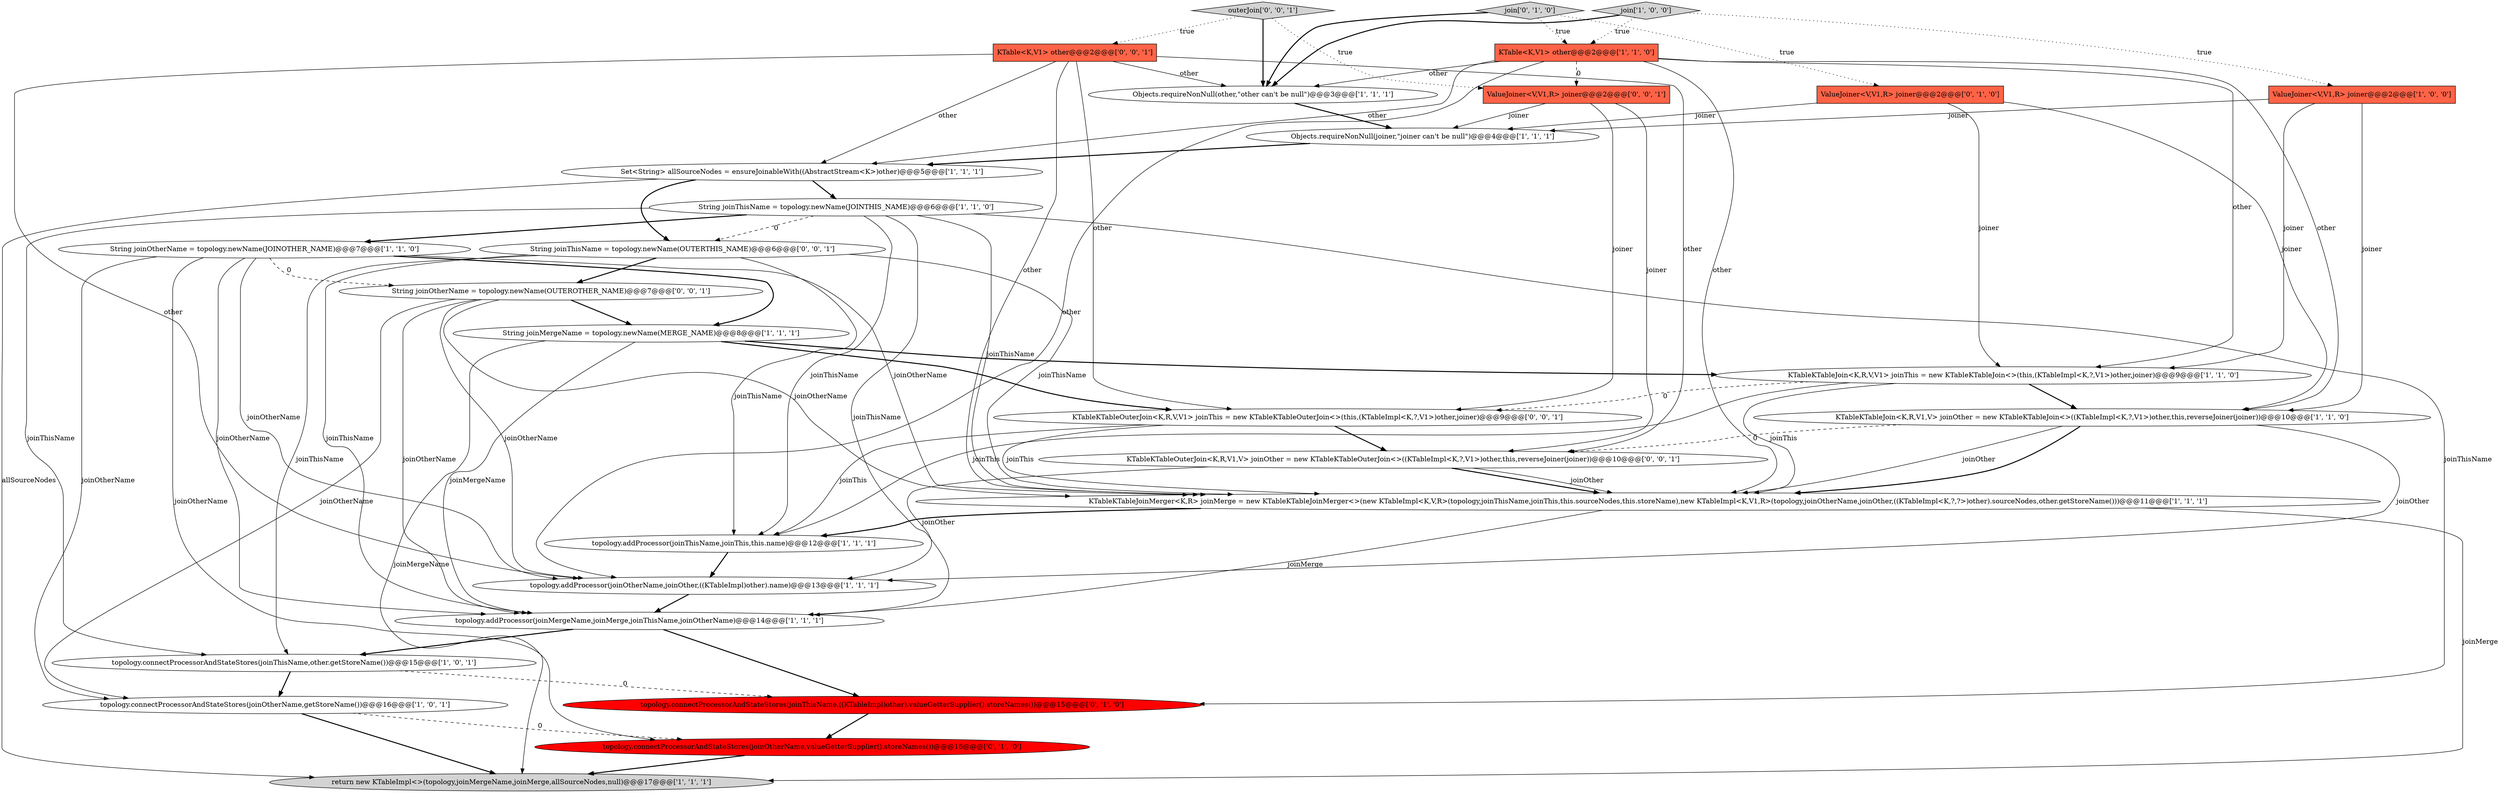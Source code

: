 digraph {
17 [style = filled, label = "String joinOtherName = topology.newName(JOINOTHER_NAME)@@@7@@@['1', '1', '0']", fillcolor = white, shape = ellipse image = "AAA0AAABBB1BBB"];
22 [style = filled, label = "String joinOtherName = topology.newName(OUTEROTHER_NAME)@@@7@@@['0', '0', '1']", fillcolor = white, shape = ellipse image = "AAA0AAABBB3BBB"];
25 [style = filled, label = "outerJoin['0', '0', '1']", fillcolor = lightgray, shape = diamond image = "AAA0AAABBB3BBB"];
24 [style = filled, label = "String joinThisName = topology.newName(OUTERTHIS_NAME)@@@6@@@['0', '0', '1']", fillcolor = white, shape = ellipse image = "AAA0AAABBB3BBB"];
8 [style = filled, label = "KTableKTableJoin<K,R,V,V1> joinThis = new KTableKTableJoin<>(this,(KTableImpl<K,?,V1>)other,joiner)@@@9@@@['1', '1', '0']", fillcolor = white, shape = ellipse image = "AAA0AAABBB1BBB"];
28 [style = filled, label = "KTableKTableOuterJoin<K,R,V,V1> joinThis = new KTableKTableOuterJoin<>(this,(KTableImpl<K,?,V1>)other,joiner)@@@9@@@['0', '0', '1']", fillcolor = white, shape = ellipse image = "AAA0AAABBB3BBB"];
19 [style = filled, label = "join['0', '1', '0']", fillcolor = lightgray, shape = diamond image = "AAA0AAABBB2BBB"];
0 [style = filled, label = "Objects.requireNonNull(joiner,\"joiner can't be null\")@@@4@@@['1', '1', '1']", fillcolor = white, shape = ellipse image = "AAA0AAABBB1BBB"];
1 [style = filled, label = "KTableKTableJoin<K,R,V1,V> joinOther = new KTableKTableJoin<>((KTableImpl<K,?,V1>)other,this,reverseJoiner(joiner))@@@10@@@['1', '1', '0']", fillcolor = white, shape = ellipse image = "AAA0AAABBB1BBB"];
6 [style = filled, label = "String joinMergeName = topology.newName(MERGE_NAME)@@@8@@@['1', '1', '1']", fillcolor = white, shape = ellipse image = "AAA0AAABBB1BBB"];
9 [style = filled, label = "return new KTableImpl<>(topology,joinMergeName,joinMerge,allSourceNodes,null)@@@17@@@['1', '1', '1']", fillcolor = lightgray, shape = ellipse image = "AAA0AAABBB1BBB"];
11 [style = filled, label = "String joinThisName = topology.newName(JOINTHIS_NAME)@@@6@@@['1', '1', '0']", fillcolor = white, shape = ellipse image = "AAA0AAABBB1BBB"];
13 [style = filled, label = "topology.connectProcessorAndStateStores(joinThisName,other.getStoreName())@@@15@@@['1', '0', '1']", fillcolor = white, shape = ellipse image = "AAA0AAABBB1BBB"];
3 [style = filled, label = "ValueJoiner<V,V1,R> joiner@@@2@@@['1', '0', '0']", fillcolor = tomato, shape = box image = "AAA0AAABBB1BBB"];
5 [style = filled, label = "topology.addProcessor(joinThisName,joinThis,this.name)@@@12@@@['1', '1', '1']", fillcolor = white, shape = ellipse image = "AAA0AAABBB1BBB"];
20 [style = filled, label = "topology.connectProcessorAndStateStores(joinThisName,((KTableImpl)other).valueGetterSupplier().storeNames())@@@15@@@['0', '1', '0']", fillcolor = red, shape = ellipse image = "AAA1AAABBB2BBB"];
21 [style = filled, label = "topology.connectProcessorAndStateStores(joinOtherName,valueGetterSupplier().storeNames())@@@16@@@['0', '1', '0']", fillcolor = red, shape = ellipse image = "AAA1AAABBB2BBB"];
7 [style = filled, label = "join['1', '0', '0']", fillcolor = lightgray, shape = diamond image = "AAA0AAABBB1BBB"];
2 [style = filled, label = "Set<String> allSourceNodes = ensureJoinableWith((AbstractStream<K>)other)@@@5@@@['1', '1', '1']", fillcolor = white, shape = ellipse image = "AAA0AAABBB1BBB"];
27 [style = filled, label = "ValueJoiner<V,V1,R> joiner@@@2@@@['0', '0', '1']", fillcolor = tomato, shape = box image = "AAA0AAABBB3BBB"];
26 [style = filled, label = "KTableKTableOuterJoin<K,R,V1,V> joinOther = new KTableKTableOuterJoin<>((KTableImpl<K,?,V1>)other,this,reverseJoiner(joiner))@@@10@@@['0', '0', '1']", fillcolor = white, shape = ellipse image = "AAA0AAABBB3BBB"];
14 [style = filled, label = "topology.addProcessor(joinOtherName,joinOther,((KTableImpl)other).name)@@@13@@@['1', '1', '1']", fillcolor = white, shape = ellipse image = "AAA0AAABBB1BBB"];
10 [style = filled, label = "Objects.requireNonNull(other,\"other can't be null\")@@@3@@@['1', '1', '1']", fillcolor = white, shape = ellipse image = "AAA0AAABBB1BBB"];
23 [style = filled, label = "KTable<K,V1> other@@@2@@@['0', '0', '1']", fillcolor = tomato, shape = box image = "AAA0AAABBB3BBB"];
4 [style = filled, label = "KTableKTableJoinMerger<K,R> joinMerge = new KTableKTableJoinMerger<>(new KTableImpl<K,V,R>(topology,joinThisName,joinThis,this.sourceNodes,this.storeName),new KTableImpl<K,V1,R>(topology,joinOtherName,joinOther,((KTableImpl<K,?,?>)other).sourceNodes,other.getStoreName()))@@@11@@@['1', '1', '1']", fillcolor = white, shape = ellipse image = "AAA0AAABBB1BBB"];
18 [style = filled, label = "ValueJoiner<V,V1,R> joiner@@@2@@@['0', '1', '0']", fillcolor = tomato, shape = box image = "AAA0AAABBB2BBB"];
12 [style = filled, label = "topology.addProcessor(joinMergeName,joinMerge,joinThisName,joinOtherName)@@@14@@@['1', '1', '1']", fillcolor = white, shape = ellipse image = "AAA0AAABBB1BBB"];
15 [style = filled, label = "KTable<K,V1> other@@@2@@@['1', '1', '0']", fillcolor = tomato, shape = box image = "AAA0AAABBB1BBB"];
16 [style = filled, label = "topology.connectProcessorAndStateStores(joinOtherName,getStoreName())@@@16@@@['1', '0', '1']", fillcolor = white, shape = ellipse image = "AAA0AAABBB1BBB"];
27->0 [style = solid, label="joiner"];
15->1 [style = solid, label="other"];
18->8 [style = solid, label="joiner"];
15->4 [style = solid, label="other"];
11->5 [style = solid, label="joinThisName"];
2->9 [style = solid, label="allSourceNodes"];
13->20 [style = dashed, label="0"];
4->9 [style = solid, label="joinMerge"];
11->13 [style = solid, label="joinThisName"];
17->16 [style = solid, label="joinOtherName"];
8->1 [style = bold, label=""];
1->4 [style = solid, label="joinOther"];
3->8 [style = solid, label="joiner"];
24->5 [style = solid, label="joinThisName"];
24->13 [style = solid, label="joinThisName"];
25->10 [style = bold, label=""];
2->24 [style = bold, label=""];
18->1 [style = solid, label="joiner"];
16->9 [style = bold, label=""];
17->22 [style = dashed, label="0"];
11->20 [style = solid, label="joinThisName"];
1->4 [style = bold, label=""];
27->28 [style = solid, label="joiner"];
24->4 [style = solid, label="joinThisName"];
23->26 [style = solid, label="other"];
8->28 [style = dashed, label="0"];
26->4 [style = bold, label=""];
16->21 [style = dashed, label="0"];
13->16 [style = bold, label=""];
17->14 [style = solid, label="joinOtherName"];
21->9 [style = bold, label=""];
27->26 [style = solid, label="joiner"];
24->12 [style = solid, label="joinThisName"];
10->0 [style = bold, label=""];
6->12 [style = solid, label="joinMergeName"];
11->17 [style = bold, label=""];
25->23 [style = dotted, label="true"];
4->12 [style = solid, label="joinMerge"];
15->10 [style = solid, label="other"];
22->6 [style = bold, label=""];
11->12 [style = solid, label="joinThisName"];
3->1 [style = solid, label="joiner"];
22->14 [style = solid, label="joinOtherName"];
17->6 [style = bold, label=""];
1->26 [style = dashed, label="0"];
19->18 [style = dotted, label="true"];
12->20 [style = bold, label=""];
19->10 [style = bold, label=""];
28->26 [style = bold, label=""];
23->2 [style = solid, label="other"];
19->15 [style = dotted, label="true"];
17->4 [style = solid, label="joinOtherName"];
7->15 [style = dotted, label="true"];
6->9 [style = solid, label="joinMergeName"];
12->13 [style = bold, label=""];
23->14 [style = solid, label="other"];
28->5 [style = solid, label="joinThis"];
26->14 [style = solid, label="joinOther"];
8->4 [style = solid, label="joinThis"];
17->12 [style = solid, label="joinOtherName"];
18->0 [style = solid, label="joiner"];
28->4 [style = solid, label="joinThis"];
4->5 [style = bold, label=""];
2->11 [style = bold, label=""];
23->28 [style = solid, label="other"];
15->8 [style = solid, label="other"];
1->14 [style = solid, label="joinOther"];
23->10 [style = solid, label="other"];
7->10 [style = bold, label=""];
0->2 [style = bold, label=""];
26->4 [style = solid, label="joinOther"];
15->2 [style = solid, label="other"];
8->5 [style = solid, label="joinThis"];
22->4 [style = solid, label="joinOtherName"];
22->16 [style = solid, label="joinOtherName"];
5->14 [style = bold, label=""];
23->4 [style = solid, label="other"];
24->22 [style = bold, label=""];
20->21 [style = bold, label=""];
17->21 [style = solid, label="joinOtherName"];
7->3 [style = dotted, label="true"];
22->12 [style = solid, label="joinOtherName"];
14->12 [style = bold, label=""];
3->0 [style = solid, label="joiner"];
6->8 [style = bold, label=""];
11->24 [style = dashed, label="0"];
15->14 [style = solid, label="other"];
15->27 [style = dashed, label="0"];
25->27 [style = dotted, label="true"];
11->4 [style = solid, label="joinThisName"];
6->28 [style = bold, label=""];
}
